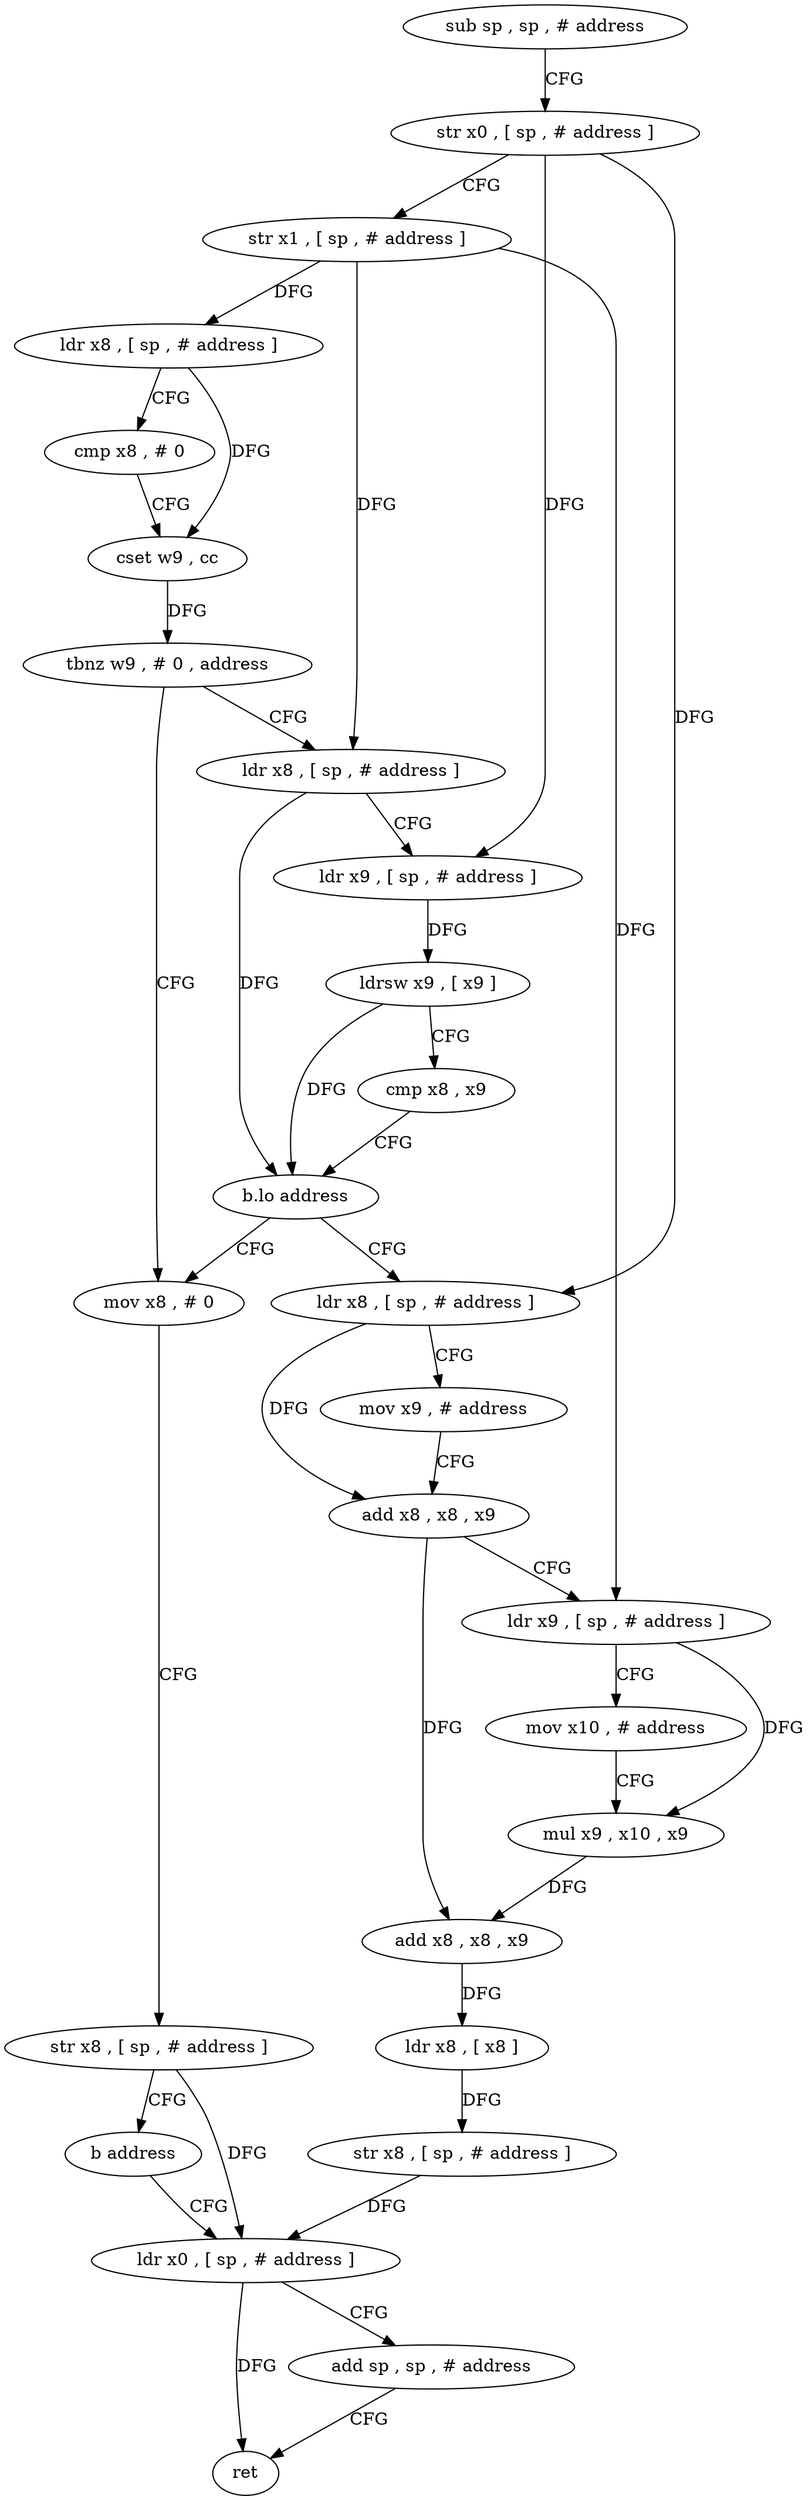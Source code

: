 digraph "func" {
"168076" [label = "sub sp , sp , # address" ]
"168080" [label = "str x0 , [ sp , # address ]" ]
"168084" [label = "str x1 , [ sp , # address ]" ]
"168088" [label = "ldr x8 , [ sp , # address ]" ]
"168092" [label = "cmp x8 , # 0" ]
"168096" [label = "cset w9 , cc" ]
"168100" [label = "tbnz w9 , # 0 , address" ]
"168124" [label = "mov x8 , # 0" ]
"168104" [label = "ldr x8 , [ sp , # address ]" ]
"168128" [label = "str x8 , [ sp , # address ]" ]
"168132" [label = "b address" ]
"168172" [label = "ldr x0 , [ sp , # address ]" ]
"168108" [label = "ldr x9 , [ sp , # address ]" ]
"168112" [label = "ldrsw x9 , [ x9 ]" ]
"168116" [label = "cmp x8 , x9" ]
"168120" [label = "b.lo address" ]
"168136" [label = "ldr x8 , [ sp , # address ]" ]
"168176" [label = "add sp , sp , # address" ]
"168180" [label = "ret" ]
"168140" [label = "mov x9 , # address" ]
"168144" [label = "add x8 , x8 , x9" ]
"168148" [label = "ldr x9 , [ sp , # address ]" ]
"168152" [label = "mov x10 , # address" ]
"168156" [label = "mul x9 , x10 , x9" ]
"168160" [label = "add x8 , x8 , x9" ]
"168164" [label = "ldr x8 , [ x8 ]" ]
"168168" [label = "str x8 , [ sp , # address ]" ]
"168076" -> "168080" [ label = "CFG" ]
"168080" -> "168084" [ label = "CFG" ]
"168080" -> "168108" [ label = "DFG" ]
"168080" -> "168136" [ label = "DFG" ]
"168084" -> "168088" [ label = "DFG" ]
"168084" -> "168104" [ label = "DFG" ]
"168084" -> "168148" [ label = "DFG" ]
"168088" -> "168092" [ label = "CFG" ]
"168088" -> "168096" [ label = "DFG" ]
"168092" -> "168096" [ label = "CFG" ]
"168096" -> "168100" [ label = "DFG" ]
"168100" -> "168124" [ label = "CFG" ]
"168100" -> "168104" [ label = "CFG" ]
"168124" -> "168128" [ label = "CFG" ]
"168104" -> "168108" [ label = "CFG" ]
"168104" -> "168120" [ label = "DFG" ]
"168128" -> "168132" [ label = "CFG" ]
"168128" -> "168172" [ label = "DFG" ]
"168132" -> "168172" [ label = "CFG" ]
"168172" -> "168176" [ label = "CFG" ]
"168172" -> "168180" [ label = "DFG" ]
"168108" -> "168112" [ label = "DFG" ]
"168112" -> "168116" [ label = "CFG" ]
"168112" -> "168120" [ label = "DFG" ]
"168116" -> "168120" [ label = "CFG" ]
"168120" -> "168136" [ label = "CFG" ]
"168120" -> "168124" [ label = "CFG" ]
"168136" -> "168140" [ label = "CFG" ]
"168136" -> "168144" [ label = "DFG" ]
"168176" -> "168180" [ label = "CFG" ]
"168140" -> "168144" [ label = "CFG" ]
"168144" -> "168148" [ label = "CFG" ]
"168144" -> "168160" [ label = "DFG" ]
"168148" -> "168152" [ label = "CFG" ]
"168148" -> "168156" [ label = "DFG" ]
"168152" -> "168156" [ label = "CFG" ]
"168156" -> "168160" [ label = "DFG" ]
"168160" -> "168164" [ label = "DFG" ]
"168164" -> "168168" [ label = "DFG" ]
"168168" -> "168172" [ label = "DFG" ]
}
